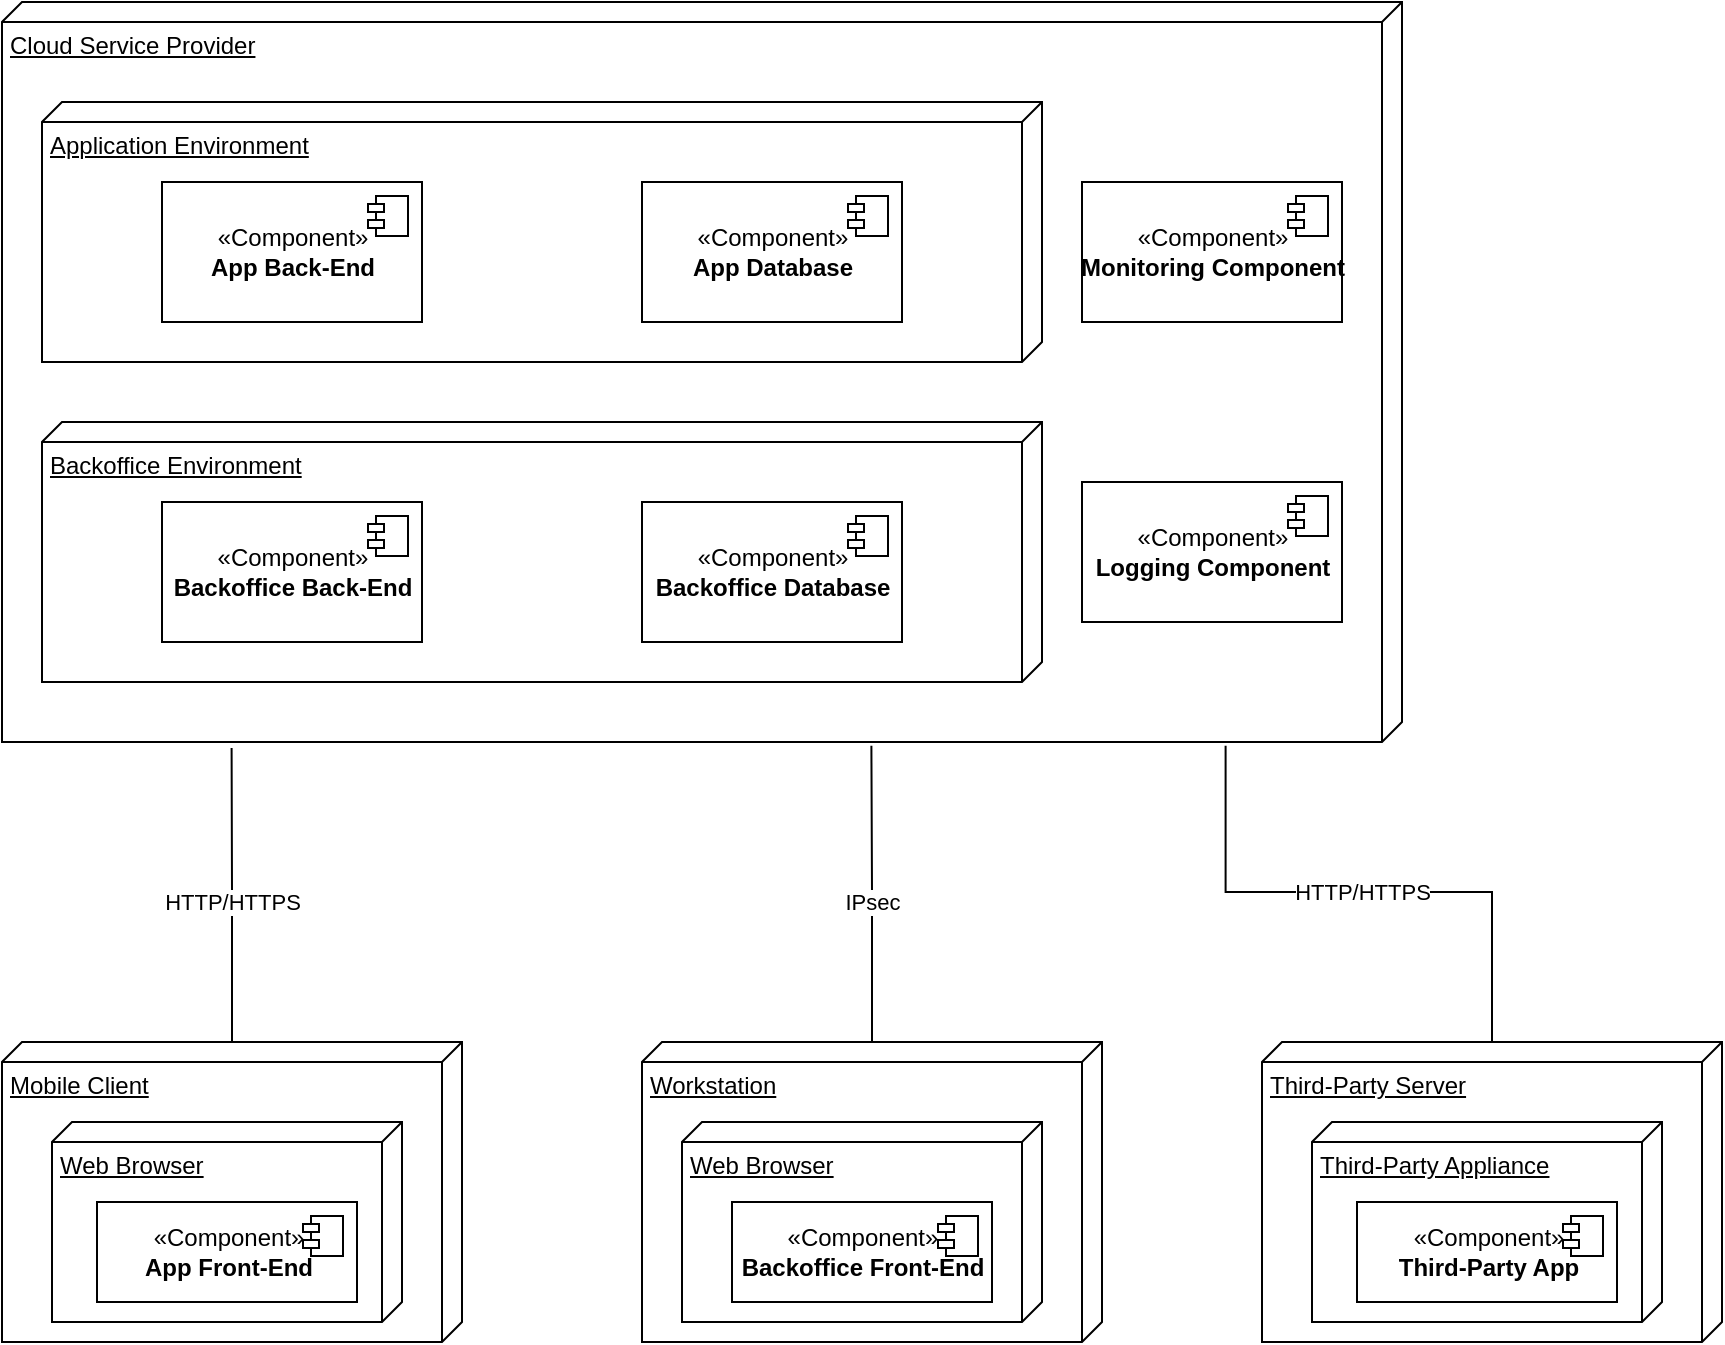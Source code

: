 <mxfile version="14.4.4" type="device"><diagram id="5sNoqVqmMRgRgCj57bv4" name="Page-1"><mxGraphModel dx="1422" dy="791" grid="1" gridSize="10" guides="1" tooltips="1" connect="1" arrows="1" fold="1" page="1" pageScale="1" pageWidth="827" pageHeight="1169" math="0" shadow="0"><root><mxCell id="0"/><mxCell id="1" parent="0"/><mxCell id="2P65agBjX3r1YuYpgv5m-1" value="Cloud Service Provider" style="verticalAlign=top;align=left;spacingTop=8;spacingLeft=2;spacingRight=12;shape=cube;size=10;direction=south;fontStyle=4;html=1;" parent="1" vertex="1"><mxGeometry x="130" y="70" width="700" height="370" as="geometry"/></mxCell><mxCell id="2P65agBjX3r1YuYpgv5m-23" style="edgeStyle=orthogonalEdgeStyle;rounded=0;orthogonalLoop=1;jettySize=auto;html=1;entryX=1.008;entryY=0.836;entryDx=0;entryDy=0;entryPerimeter=0;startArrow=none;startFill=0;endArrow=none;endFill=0;" parent="1" source="2P65agBjX3r1YuYpgv5m-2" target="2P65agBjX3r1YuYpgv5m-1" edge="1"><mxGeometry relative="1" as="geometry"/></mxCell><mxCell id="2P65agBjX3r1YuYpgv5m-24" value="HTTP/HTTPS" style="edgeLabel;html=1;align=center;verticalAlign=middle;resizable=0;points=[];" parent="2P65agBjX3r1YuYpgv5m-23" vertex="1" connectable="0"><mxGeometry x="0.368" relative="1" as="geometry"><mxPoint x="0.2" y="29.85" as="offset"/></mxGeometry></mxCell><mxCell id="2P65agBjX3r1YuYpgv5m-2" value="Mobile Client" style="verticalAlign=top;align=left;spacingTop=8;spacingLeft=2;spacingRight=12;shape=cube;size=10;direction=south;fontStyle=4;html=1;" parent="1" vertex="1"><mxGeometry x="130" y="590" width="230" height="150" as="geometry"/></mxCell><mxCell id="2P65agBjX3r1YuYpgv5m-26" style="edgeStyle=orthogonalEdgeStyle;rounded=0;orthogonalLoop=1;jettySize=auto;html=1;entryX=1.005;entryY=0.379;entryDx=0;entryDy=0;entryPerimeter=0;startArrow=none;startFill=0;endArrow=none;endFill=0;" parent="1" source="2P65agBjX3r1YuYpgv5m-3" target="2P65agBjX3r1YuYpgv5m-1" edge="1"><mxGeometry relative="1" as="geometry"/></mxCell><mxCell id="2P65agBjX3r1YuYpgv5m-27" value="IPsec" style="edgeLabel;html=1;align=center;verticalAlign=middle;resizable=0;points=[];" parent="2P65agBjX3r1YuYpgv5m-26" vertex="1" connectable="0"><mxGeometry x="-0.232" y="-1" relative="1" as="geometry"><mxPoint x="-0.99" y="-13.7" as="offset"/></mxGeometry></mxCell><mxCell id="2P65agBjX3r1YuYpgv5m-3" value="&lt;div&gt;Workstation&lt;/div&gt;" style="verticalAlign=top;align=left;spacingTop=8;spacingLeft=2;spacingRight=12;shape=cube;size=10;direction=south;fontStyle=4;html=1;" parent="1" vertex="1"><mxGeometry x="450" y="590" width="230" height="150" as="geometry"/></mxCell><mxCell id="2P65agBjX3r1YuYpgv5m-4" value="&lt;div&gt;Web Browser&lt;/div&gt;" style="verticalAlign=top;align=left;spacingTop=8;spacingLeft=2;spacingRight=12;shape=cube;size=10;direction=south;fontStyle=4;html=1;" parent="1" vertex="1"><mxGeometry x="470" y="630" width="180" height="100" as="geometry"/></mxCell><mxCell id="2P65agBjX3r1YuYpgv5m-5" value="&lt;div&gt;Web Browser&lt;/div&gt;" style="verticalAlign=top;align=left;spacingTop=8;spacingLeft=2;spacingRight=12;shape=cube;size=10;direction=south;fontStyle=4;html=1;" parent="1" vertex="1"><mxGeometry x="155" y="630" width="175" height="100" as="geometry"/></mxCell><mxCell id="2P65agBjX3r1YuYpgv5m-8" value="«Component»&lt;br&gt;&lt;b&gt;App Front-End&lt;br&gt;&lt;/b&gt;" style="html=1;dropTarget=0;" parent="1" vertex="1"><mxGeometry x="177.5" y="670" width="130" height="50" as="geometry"/></mxCell><mxCell id="2P65agBjX3r1YuYpgv5m-9" value="" style="shape=module;jettyWidth=8;jettyHeight=4;" parent="2P65agBjX3r1YuYpgv5m-8" vertex="1"><mxGeometry x="1" width="20" height="20" relative="1" as="geometry"><mxPoint x="-27" y="7" as="offset"/></mxGeometry></mxCell><mxCell id="2P65agBjX3r1YuYpgv5m-10" value="«Component»&lt;br&gt;&lt;b&gt;Backoffice Front-End&lt;br&gt;&lt;/b&gt;" style="html=1;dropTarget=0;" parent="1" vertex="1"><mxGeometry x="495" y="670" width="130" height="50" as="geometry"/></mxCell><mxCell id="2P65agBjX3r1YuYpgv5m-11" value="" style="shape=module;jettyWidth=8;jettyHeight=4;" parent="2P65agBjX3r1YuYpgv5m-10" vertex="1"><mxGeometry x="1" width="20" height="20" relative="1" as="geometry"><mxPoint x="-27" y="7" as="offset"/></mxGeometry></mxCell><mxCell id="2P65agBjX3r1YuYpgv5m-15" value="Application Environment" style="verticalAlign=top;align=left;spacingTop=8;spacingLeft=2;spacingRight=12;shape=cube;size=10;direction=south;fontStyle=4;html=1;" parent="1" vertex="1"><mxGeometry x="150" y="120" width="500" height="130" as="geometry"/></mxCell><mxCell id="2P65agBjX3r1YuYpgv5m-16" value="Backoffice Environment" style="verticalAlign=top;align=left;spacingTop=8;spacingLeft=2;spacingRight=12;shape=cube;size=10;direction=south;fontStyle=4;html=1;" parent="1" vertex="1"><mxGeometry x="150" y="280" width="500" height="130" as="geometry"/></mxCell><mxCell id="2P65agBjX3r1YuYpgv5m-12" value="«Component»&lt;br&gt;&lt;b&gt;App Back-End&lt;br&gt;&lt;/b&gt;" style="html=1;dropTarget=0;" parent="1" vertex="1"><mxGeometry x="210" y="160" width="130" height="70" as="geometry"/></mxCell><mxCell id="2P65agBjX3r1YuYpgv5m-13" value="" style="shape=module;jettyWidth=8;jettyHeight=4;" parent="2P65agBjX3r1YuYpgv5m-12" vertex="1"><mxGeometry x="1" width="20" height="20" relative="1" as="geometry"><mxPoint x="-27" y="7" as="offset"/></mxGeometry></mxCell><mxCell id="2P65agBjX3r1YuYpgv5m-17" value="«Component»&lt;br&gt;&lt;b&gt;App Database&lt;br&gt;&lt;/b&gt;" style="html=1;dropTarget=0;" parent="1" vertex="1"><mxGeometry x="450" y="160" width="130" height="70" as="geometry"/></mxCell><mxCell id="2P65agBjX3r1YuYpgv5m-18" value="" style="shape=module;jettyWidth=8;jettyHeight=4;" parent="2P65agBjX3r1YuYpgv5m-17" vertex="1"><mxGeometry x="1" width="20" height="20" relative="1" as="geometry"><mxPoint x="-27" y="7" as="offset"/></mxGeometry></mxCell><mxCell id="2P65agBjX3r1YuYpgv5m-19" value="«Component»&lt;br&gt;&lt;b&gt;Backoffice Back-End&lt;br&gt;&lt;/b&gt;" style="html=1;dropTarget=0;" parent="1" vertex="1"><mxGeometry x="210" y="320" width="130" height="70" as="geometry"/></mxCell><mxCell id="2P65agBjX3r1YuYpgv5m-20" value="" style="shape=module;jettyWidth=8;jettyHeight=4;" parent="2P65agBjX3r1YuYpgv5m-19" vertex="1"><mxGeometry x="1" width="20" height="20" relative="1" as="geometry"><mxPoint x="-27" y="7" as="offset"/></mxGeometry></mxCell><mxCell id="2P65agBjX3r1YuYpgv5m-21" value="«Component»&lt;br&gt;&lt;b&gt;Backoffice Database&lt;br&gt;&lt;/b&gt;" style="html=1;dropTarget=0;" parent="1" vertex="1"><mxGeometry x="450" y="320" width="130" height="70" as="geometry"/></mxCell><mxCell id="2P65agBjX3r1YuYpgv5m-22" value="" style="shape=module;jettyWidth=8;jettyHeight=4;" parent="2P65agBjX3r1YuYpgv5m-21" vertex="1"><mxGeometry x="1" width="20" height="20" relative="1" as="geometry"><mxPoint x="-27" y="7" as="offset"/></mxGeometry></mxCell><mxCell id="2P65agBjX3r1YuYpgv5m-30" value="«Component»&lt;br&gt;&lt;div&gt;&lt;b&gt;Logging Component&lt;/b&gt;&lt;/div&gt;" style="html=1;dropTarget=0;" parent="1" vertex="1"><mxGeometry x="670" y="310" width="130" height="70" as="geometry"/></mxCell><mxCell id="2P65agBjX3r1YuYpgv5m-31" value="" style="shape=module;jettyWidth=8;jettyHeight=4;" parent="2P65agBjX3r1YuYpgv5m-30" vertex="1"><mxGeometry x="1" width="20" height="20" relative="1" as="geometry"><mxPoint x="-27" y="7" as="offset"/></mxGeometry></mxCell><mxCell id="2P65agBjX3r1YuYpgv5m-34" value="«Component»&lt;br&gt;&lt;div&gt;&lt;b&gt;Monitoring Component&lt;/b&gt;&lt;/div&gt;" style="html=1;dropTarget=0;" parent="1" vertex="1"><mxGeometry x="670" y="160" width="130" height="70" as="geometry"/></mxCell><mxCell id="2P65agBjX3r1YuYpgv5m-35" value="" style="shape=module;jettyWidth=8;jettyHeight=4;" parent="2P65agBjX3r1YuYpgv5m-34" vertex="1"><mxGeometry x="1" width="20" height="20" relative="1" as="geometry"><mxPoint x="-27" y="7" as="offset"/></mxGeometry></mxCell><mxCell id="EJ5jeD1dekXDdcFHwCHS-5" value="HTTP/HTTPS" style="edgeStyle=orthogonalEdgeStyle;rounded=0;orthogonalLoop=1;jettySize=auto;html=1;entryX=1.005;entryY=0.126;entryDx=0;entryDy=0;entryPerimeter=0;endArrow=none;endFill=0;" edge="1" parent="1" source="EJ5jeD1dekXDdcFHwCHS-1" target="2P65agBjX3r1YuYpgv5m-1"><mxGeometry relative="1" as="geometry"/></mxCell><mxCell id="EJ5jeD1dekXDdcFHwCHS-1" value="Third-Party Server" style="verticalAlign=top;align=left;spacingTop=8;spacingLeft=2;spacingRight=12;shape=cube;size=10;direction=south;fontStyle=4;html=1;" vertex="1" parent="1"><mxGeometry x="760" y="590" width="230" height="150" as="geometry"/></mxCell><mxCell id="EJ5jeD1dekXDdcFHwCHS-2" value="Third-Party Appliance" style="verticalAlign=top;align=left;spacingTop=8;spacingLeft=2;spacingRight=12;shape=cube;size=10;direction=south;fontStyle=4;html=1;" vertex="1" parent="1"><mxGeometry x="785" y="630" width="175" height="100" as="geometry"/></mxCell><mxCell id="EJ5jeD1dekXDdcFHwCHS-3" value="«Component»&lt;br&gt;&lt;b&gt;Third-Party App&lt;br&gt;&lt;/b&gt;" style="html=1;dropTarget=0;" vertex="1" parent="1"><mxGeometry x="807.5" y="670" width="130" height="50" as="geometry"/></mxCell><mxCell id="EJ5jeD1dekXDdcFHwCHS-4" value="" style="shape=module;jettyWidth=8;jettyHeight=4;" vertex="1" parent="EJ5jeD1dekXDdcFHwCHS-3"><mxGeometry x="1" width="20" height="20" relative="1" as="geometry"><mxPoint x="-27" y="7" as="offset"/></mxGeometry></mxCell></root></mxGraphModel></diagram></mxfile>